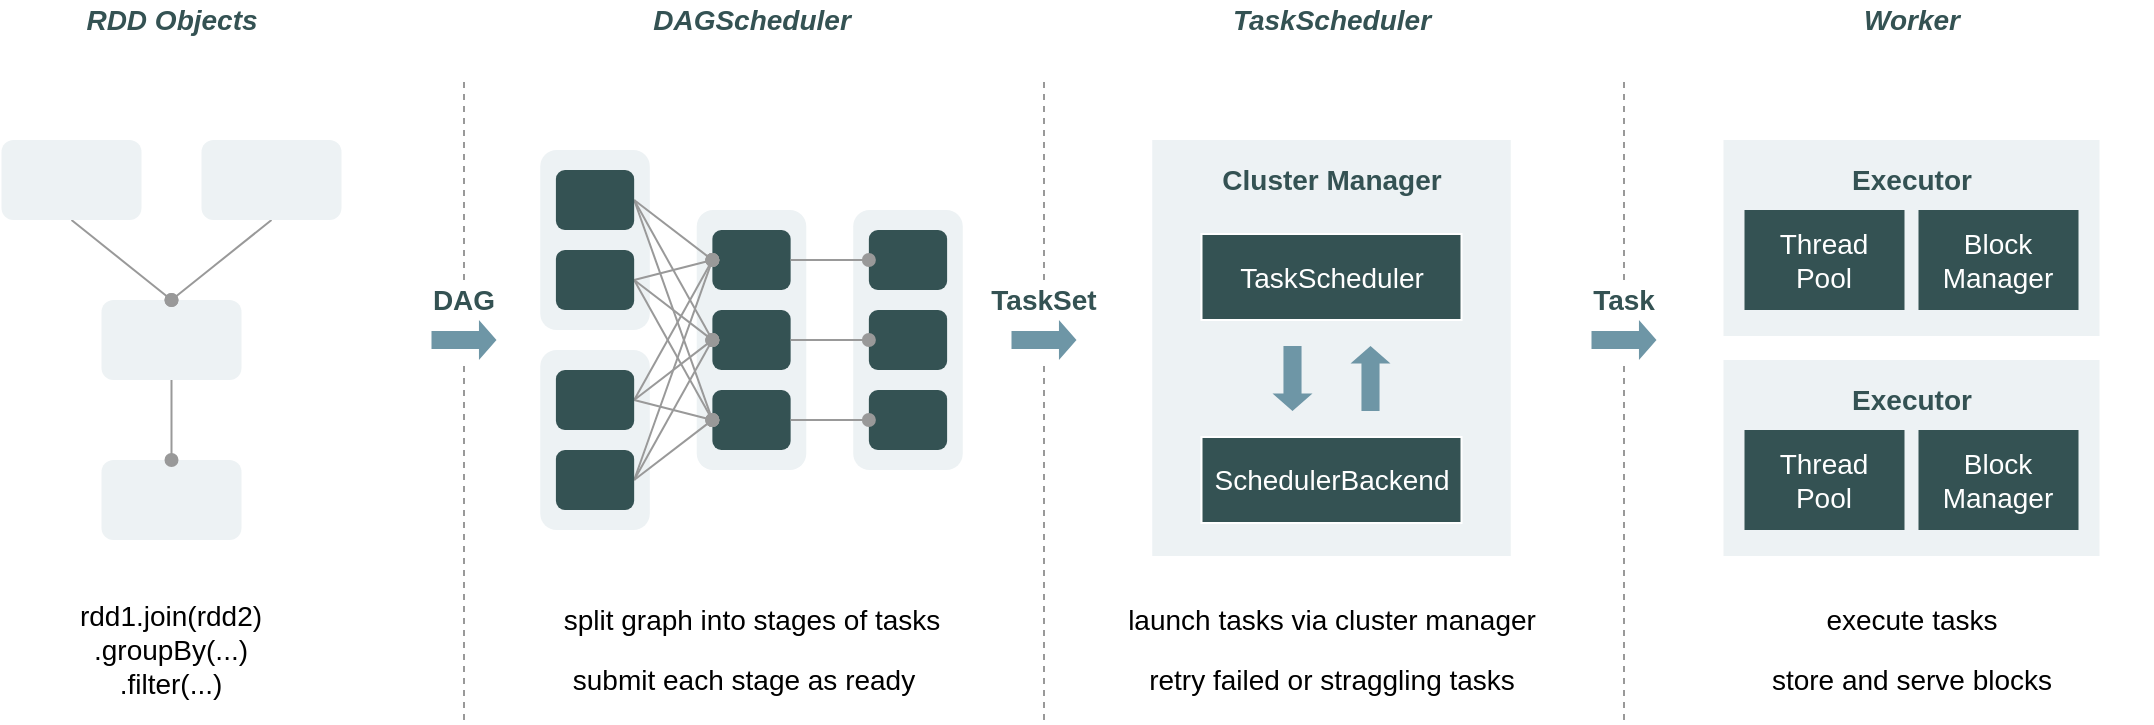 <mxfile scale="2" border="30">
    <diagram id="0QhtwqMjpmc_AO-MrRb4" name="第 1 页">
        <mxGraphModel dx="1767" dy="1015" grid="0" gridSize="10" guides="1" tooltips="1" connect="1" arrows="1" fold="1" page="1" pageScale="1" pageWidth="1654" pageHeight="2336" background="#FFFFFF" math="0" shadow="0">
            <root>
                <mxCell id="0"/>
                <mxCell id="1" parent="0"/>
                <mxCell id="570" value="" style="rounded=0;whiteSpace=wrap;html=1;fontSize=14;fontColor=#FFFFFF;strokeWidth=2;fillColor=#EDF2F4;strokeColor=none;" parent="1" vertex="1">
                    <mxGeometry x="644.13" y="110" width="179.25" height="208" as="geometry"/>
                </mxCell>
                <mxCell id="482" value="" style="rounded=1;whiteSpace=wrap;html=1;fillColor=#EDF2F4;strokeColor=none;" parent="1" vertex="1">
                    <mxGeometry x="118.75" y="270" width="70" height="40" as="geometry"/>
                </mxCell>
                <mxCell id="518" style="edgeStyle=none;rounded=0;sketch=0;orthogonalLoop=1;jettySize=auto;html=1;exitX=0.5;exitY=1;exitDx=0;exitDy=0;entryX=0.5;entryY=0;entryDx=0;entryDy=0;shadow=0;endArrow=oval;endFill=1;strokeColor=#999999;" parent="1" source="481" target="482" edge="1">
                    <mxGeometry relative="1" as="geometry"/>
                </mxCell>
                <mxCell id="481" value="" style="rounded=1;whiteSpace=wrap;html=1;fillColor=#EDF2F4;strokeColor=none;" parent="1" vertex="1">
                    <mxGeometry x="118.75" y="190" width="70" height="40" as="geometry"/>
                </mxCell>
                <mxCell id="516" style="edgeStyle=none;rounded=0;sketch=0;orthogonalLoop=1;jettySize=auto;html=1;exitX=0.5;exitY=1;exitDx=0;exitDy=0;entryX=0.5;entryY=0;entryDx=0;entryDy=0;shadow=0;endArrow=oval;endFill=1;strokeColor=#999999;" parent="1" source="479" target="481" edge="1">
                    <mxGeometry relative="1" as="geometry"/>
                </mxCell>
                <mxCell id="479" value="" style="rounded=1;whiteSpace=wrap;html=1;fillColor=#EDF2F4;strokeColor=none;" parent="1" vertex="1">
                    <mxGeometry x="68.75" y="110" width="70" height="40" as="geometry"/>
                </mxCell>
                <mxCell id="517" style="edgeStyle=none;rounded=0;sketch=0;orthogonalLoop=1;jettySize=auto;html=1;exitX=0.5;exitY=1;exitDx=0;exitDy=0;entryX=0.5;entryY=0;entryDx=0;entryDy=0;shadow=0;endArrow=oval;endFill=1;strokeColor=#999999;" parent="1" source="480" target="481" edge="1">
                    <mxGeometry relative="1" as="geometry"/>
                </mxCell>
                <mxCell id="480" value="" style="rounded=1;whiteSpace=wrap;html=1;fillColor=#EDF2F4;strokeColor=none;" parent="1" vertex="1">
                    <mxGeometry x="168.75" y="110" width="70" height="40" as="geometry"/>
                </mxCell>
                <mxCell id="515" value="" style="group" parent="1" vertex="1" connectable="0">
                    <mxGeometry x="338.13" y="115" width="211.25" height="190" as="geometry"/>
                </mxCell>
                <mxCell id="489" value="" style="rounded=1;whiteSpace=wrap;html=1;fillColor=#EDF2F4;strokeColor=none;" parent="515" vertex="1">
                    <mxGeometry x="78.241" y="30" width="54.769" height="130" as="geometry"/>
                </mxCell>
                <mxCell id="490" value="" style="rounded=1;whiteSpace=wrap;html=1;strokeColor=none;fillColor=#345253;" parent="515" vertex="1">
                    <mxGeometry x="86.065" y="80" width="39.12" height="30" as="geometry"/>
                </mxCell>
                <mxCell id="491" value="" style="rounded=1;whiteSpace=wrap;html=1;strokeColor=none;fillColor=#345253;" parent="515" vertex="1">
                    <mxGeometry x="86.065" y="40" width="39.12" height="30" as="geometry"/>
                </mxCell>
                <mxCell id="492" value="" style="rounded=1;whiteSpace=wrap;html=1;strokeColor=none;fillColor=#345253;" parent="515" vertex="1">
                    <mxGeometry x="86.065" y="120" width="39.12" height="30" as="geometry"/>
                </mxCell>
                <mxCell id="483" value="" style="rounded=1;whiteSpace=wrap;html=1;fillColor=#EDF2F4;strokeColor=none;" parent="515" vertex="1">
                    <mxGeometry width="54.769" height="90" as="geometry"/>
                </mxCell>
                <mxCell id="500" style="rounded=0;orthogonalLoop=1;jettySize=auto;html=1;exitX=1;exitY=0.5;exitDx=0;exitDy=0;endArrow=oval;endFill=1;strokeColor=#999999;entryX=0;entryY=0.5;entryDx=0;entryDy=0;" parent="515" source="484" target="491" edge="1">
                    <mxGeometry relative="1" as="geometry"/>
                </mxCell>
                <mxCell id="501" style="edgeStyle=none;rounded=0;orthogonalLoop=1;jettySize=auto;html=1;exitX=1;exitY=0.5;exitDx=0;exitDy=0;entryX=0;entryY=0.5;entryDx=0;entryDy=0;endArrow=oval;endFill=1;strokeColor=#999999;" parent="515" source="484" target="490" edge="1">
                    <mxGeometry relative="1" as="geometry"/>
                </mxCell>
                <mxCell id="502" style="edgeStyle=none;rounded=0;orthogonalLoop=1;jettySize=auto;html=1;exitX=1;exitY=0.5;exitDx=0;exitDy=0;entryX=0;entryY=0.5;entryDx=0;entryDy=0;endArrow=oval;endFill=1;strokeColor=#999999;shadow=0;sketch=0;" parent="515" source="484" target="492" edge="1">
                    <mxGeometry relative="1" as="geometry"/>
                </mxCell>
                <mxCell id="484" value="" style="rounded=1;whiteSpace=wrap;html=1;strokeColor=none;fillColor=#345253;" parent="515" vertex="1">
                    <mxGeometry x="7.824" y="10" width="39.12" height="30" as="geometry"/>
                </mxCell>
                <mxCell id="509" style="edgeStyle=none;rounded=0;sketch=0;orthogonalLoop=1;jettySize=auto;html=1;exitX=1;exitY=0.5;exitDx=0;exitDy=0;entryX=0;entryY=0.5;entryDx=0;entryDy=0;shadow=0;endArrow=oval;endFill=1;strokeColor=#999999;" parent="515" source="485" target="491" edge="1">
                    <mxGeometry relative="1" as="geometry"/>
                </mxCell>
                <mxCell id="510" style="edgeStyle=none;rounded=0;sketch=0;orthogonalLoop=1;jettySize=auto;html=1;exitX=1;exitY=0.5;exitDx=0;exitDy=0;shadow=0;endArrow=oval;endFill=1;strokeColor=#999999;" parent="515" source="485" edge="1">
                    <mxGeometry relative="1" as="geometry">
                        <mxPoint x="86.065" y="95" as="targetPoint"/>
                    </mxGeometry>
                </mxCell>
                <mxCell id="511" style="edgeStyle=none;rounded=0;sketch=0;orthogonalLoop=1;jettySize=auto;html=1;exitX=1;exitY=0.5;exitDx=0;exitDy=0;entryX=0;entryY=0.5;entryDx=0;entryDy=0;shadow=0;endArrow=oval;endFill=1;strokeColor=#999999;" parent="515" source="485" target="492" edge="1">
                    <mxGeometry relative="1" as="geometry"/>
                </mxCell>
                <mxCell id="485" value="" style="rounded=1;whiteSpace=wrap;html=1;strokeColor=none;fillColor=#345253;" parent="515" vertex="1">
                    <mxGeometry x="7.824" y="50" width="39.12" height="30" as="geometry"/>
                </mxCell>
                <mxCell id="486" value="" style="rounded=1;whiteSpace=wrap;html=1;fillColor=#EDF2F4;strokeColor=none;" parent="515" vertex="1">
                    <mxGeometry y="100" width="54.769" height="90" as="geometry"/>
                </mxCell>
                <mxCell id="506" style="edgeStyle=none;rounded=0;sketch=0;orthogonalLoop=1;jettySize=auto;html=1;shadow=0;endArrow=oval;endFill=1;strokeColor=#999999;exitX=1;exitY=0.5;exitDx=0;exitDy=0;" parent="515" source="487" edge="1">
                    <mxGeometry relative="1" as="geometry">
                        <mxPoint x="86.065" y="95" as="targetPoint"/>
                    </mxGeometry>
                </mxCell>
                <mxCell id="507" style="edgeStyle=none;rounded=0;sketch=0;orthogonalLoop=1;jettySize=auto;html=1;exitX=1;exitY=0.5;exitDx=0;exitDy=0;entryX=0;entryY=0.5;entryDx=0;entryDy=0;shadow=0;endArrow=oval;endFill=1;strokeColor=#999999;" parent="515" source="487" target="491" edge="1">
                    <mxGeometry relative="1" as="geometry"/>
                </mxCell>
                <mxCell id="508" style="edgeStyle=none;rounded=0;sketch=0;orthogonalLoop=1;jettySize=auto;html=1;exitX=1;exitY=0.5;exitDx=0;exitDy=0;entryX=0;entryY=0.5;entryDx=0;entryDy=0;shadow=0;endArrow=oval;endFill=1;strokeColor=#999999;" parent="515" source="487" target="492" edge="1">
                    <mxGeometry relative="1" as="geometry"/>
                </mxCell>
                <mxCell id="487" value="" style="rounded=1;whiteSpace=wrap;html=1;strokeColor=none;fillColor=#345253;" parent="515" vertex="1">
                    <mxGeometry x="7.824" y="110" width="39.12" height="30" as="geometry"/>
                </mxCell>
                <mxCell id="512" style="edgeStyle=none;rounded=0;sketch=0;orthogonalLoop=1;jettySize=auto;html=1;exitX=1;exitY=0.5;exitDx=0;exitDy=0;entryX=0;entryY=0.5;entryDx=0;entryDy=0;shadow=0;endArrow=oval;endFill=1;strokeColor=#999999;" parent="515" source="488" target="491" edge="1">
                    <mxGeometry relative="1" as="geometry"/>
                </mxCell>
                <mxCell id="513" style="edgeStyle=none;rounded=0;sketch=0;orthogonalLoop=1;jettySize=auto;html=1;exitX=1;exitY=0.5;exitDx=0;exitDy=0;shadow=0;endArrow=oval;endFill=1;strokeColor=#999999;" parent="515" source="488" edge="1">
                    <mxGeometry relative="1" as="geometry">
                        <mxPoint x="86.065" y="95" as="targetPoint"/>
                    </mxGeometry>
                </mxCell>
                <mxCell id="514" style="edgeStyle=none;rounded=0;sketch=0;orthogonalLoop=1;jettySize=auto;html=1;exitX=1;exitY=0.5;exitDx=0;exitDy=0;entryX=0;entryY=0.5;entryDx=0;entryDy=0;shadow=0;endArrow=oval;endFill=1;strokeColor=#999999;" parent="515" source="488" target="492" edge="1">
                    <mxGeometry relative="1" as="geometry"/>
                </mxCell>
                <mxCell id="488" value="" style="rounded=1;whiteSpace=wrap;html=1;strokeColor=none;fillColor=#345253;" parent="515" vertex="1">
                    <mxGeometry x="7.824" y="150" width="39.12" height="30" as="geometry"/>
                </mxCell>
                <mxCell id="493" value="" style="rounded=1;whiteSpace=wrap;html=1;fillColor=#EDF2F4;strokeColor=none;" parent="515" vertex="1">
                    <mxGeometry x="156.481" y="30" width="54.769" height="130" as="geometry"/>
                </mxCell>
                <mxCell id="494" value="" style="rounded=1;whiteSpace=wrap;html=1;strokeColor=none;fillColor=#345253;" parent="515" vertex="1">
                    <mxGeometry x="164.306" y="80" width="39.12" height="30" as="geometry"/>
                </mxCell>
                <mxCell id="495" value="" style="rounded=1;whiteSpace=wrap;html=1;strokeColor=none;fillColor=#345253;" parent="515" vertex="1">
                    <mxGeometry x="164.306" y="40" width="39.12" height="30" as="geometry"/>
                </mxCell>
                <mxCell id="496" value="" style="rounded=1;whiteSpace=wrap;html=1;strokeColor=none;fillColor=#345253;" parent="515" vertex="1">
                    <mxGeometry x="164.306" y="120" width="39.12" height="30" as="geometry"/>
                </mxCell>
                <mxCell id="497" style="edgeStyle=orthogonalEdgeStyle;rounded=0;orthogonalLoop=1;jettySize=auto;html=1;exitX=1;exitY=0.5;exitDx=0;exitDy=0;entryX=0;entryY=0.5;entryDx=0;entryDy=0;endArrow=oval;endFill=1;strokeColor=#999999;" parent="515" source="491" target="495" edge="1">
                    <mxGeometry relative="1" as="geometry"/>
                </mxCell>
                <mxCell id="498" style="edgeStyle=orthogonalEdgeStyle;rounded=0;orthogonalLoop=1;jettySize=auto;html=1;exitX=1;exitY=0.5;exitDx=0;exitDy=0;entryX=0;entryY=0.5;entryDx=0;entryDy=0;endArrow=oval;endFill=1;strokeColor=#999999;" parent="515" source="490" target="494" edge="1">
                    <mxGeometry relative="1" as="geometry"/>
                </mxCell>
                <mxCell id="499" style="edgeStyle=orthogonalEdgeStyle;rounded=0;orthogonalLoop=1;jettySize=auto;html=1;exitX=1;exitY=0.5;exitDx=0;exitDy=0;entryX=0;entryY=0.5;entryDx=0;entryDy=0;endArrow=oval;endFill=1;strokeColor=#999999;" parent="515" source="492" target="496" edge="1">
                    <mxGeometry relative="1" as="geometry"/>
                </mxCell>
                <mxCell id="519" value="" style="endArrow=none;html=1;shadow=0;strokeColor=#999999;dashed=1;startArrow=none;" parent="1" source="532" edge="1">
                    <mxGeometry width="50" height="50" relative="1" as="geometry">
                        <mxPoint x="300" y="400" as="sourcePoint"/>
                        <mxPoint x="300" y="80" as="targetPoint"/>
                    </mxGeometry>
                </mxCell>
                <mxCell id="520" value="RDD Objects" style="text;html=1;strokeColor=none;fillColor=none;align=center;verticalAlign=middle;whiteSpace=wrap;rounded=0;fontColor=#345253;fontStyle=3;fontSize=14;" parent="1" vertex="1">
                    <mxGeometry x="90" y="40" width="127.5" height="20" as="geometry"/>
                </mxCell>
                <mxCell id="521" value="DAGScheduler" style="text;html=1;strokeColor=none;fillColor=none;align=center;verticalAlign=middle;whiteSpace=wrap;rounded=0;fontColor=#345253;fontStyle=3;fontSize=14;" parent="1" vertex="1">
                    <mxGeometry x="380" y="40" width="127.5" height="20" as="geometry"/>
                </mxCell>
                <mxCell id="522" value="" style="endArrow=none;html=1;shadow=0;strokeColor=#999999;dashed=1;startArrow=none;" parent="1" source="537" edge="1">
                    <mxGeometry width="50" height="50" relative="1" as="geometry">
                        <mxPoint x="590" y="400" as="sourcePoint"/>
                        <mxPoint x="590" y="80" as="targetPoint"/>
                    </mxGeometry>
                </mxCell>
                <mxCell id="523" value="TaskScheduler" style="text;html=1;strokeColor=none;fillColor=none;align=center;verticalAlign=middle;whiteSpace=wrap;rounded=0;fontColor=#345253;fontStyle=3;fontSize=14;" parent="1" vertex="1">
                    <mxGeometry x="670" y="40" width="127.5" height="20" as="geometry"/>
                </mxCell>
                <mxCell id="524" value="Worker" style="text;html=1;strokeColor=none;fillColor=none;align=center;verticalAlign=middle;whiteSpace=wrap;rounded=0;fontColor=#345253;fontStyle=3;fontSize=14;" parent="1" vertex="1">
                    <mxGeometry x="960" y="40" width="127.5" height="20" as="geometry"/>
                </mxCell>
                <mxCell id="525" value="rdd1.join(rdd2)&lt;br&gt;.groupBy(...)&lt;br&gt;.filter(...)" style="text;html=1;strokeColor=none;fillColor=none;align=center;verticalAlign=middle;whiteSpace=wrap;rounded=0;fontSize=14;fontStyle=0" parent="1" vertex="1">
                    <mxGeometry x="91.25" y="330" width="125" height="70" as="geometry"/>
                </mxCell>
                <mxCell id="532" value="&lt;font color=&quot;#345253&quot;&gt;&lt;b&gt;DAG&lt;/b&gt;&lt;/font&gt;" style="text;html=1;strokeColor=none;fillColor=none;align=center;verticalAlign=middle;whiteSpace=wrap;rounded=0;fontSize=14;fontColor=#000000;" parent="1" vertex="1">
                    <mxGeometry x="280" y="180" width="40" height="20" as="geometry"/>
                </mxCell>
                <mxCell id="533" value="" style="endArrow=none;html=1;shadow=0;strokeColor=#999999;dashed=1;startArrow=none;" parent="1" source="534" target="532" edge="1">
                    <mxGeometry width="50" height="50" relative="1" as="geometry">
                        <mxPoint x="300" y="400" as="sourcePoint"/>
                        <mxPoint x="300" y="80" as="targetPoint"/>
                    </mxGeometry>
                </mxCell>
                <mxCell id="534" value="" style="shape=singleArrow;whiteSpace=wrap;html=1;fontSize=14;fontColor=#000000;arrowWidth=0.452;arrowSize=0.27;strokeColor=none;fillColor=#6E96A6;" parent="1" vertex="1">
                    <mxGeometry x="283.75" y="200" width="32.5" height="20" as="geometry"/>
                </mxCell>
                <mxCell id="535" value="" style="endArrow=none;html=1;shadow=0;strokeColor=#999999;dashed=1;" parent="1" target="534" edge="1">
                    <mxGeometry width="50" height="50" relative="1" as="geometry">
                        <mxPoint x="300" y="400" as="sourcePoint"/>
                        <mxPoint x="300" y="200" as="targetPoint"/>
                    </mxGeometry>
                </mxCell>
                <mxCell id="537" value="&lt;font color=&quot;#345253&quot;&gt;&lt;b&gt;TaskSet&lt;/b&gt;&lt;/font&gt;" style="text;html=1;strokeColor=none;fillColor=none;align=center;verticalAlign=middle;whiteSpace=wrap;rounded=0;fontSize=14;fontColor=#000000;" parent="1" vertex="1">
                    <mxGeometry x="570" y="180" width="40" height="20" as="geometry"/>
                </mxCell>
                <mxCell id="538" value="" style="endArrow=none;html=1;shadow=0;strokeColor=#999999;dashed=1;startArrow=none;" parent="1" source="536" target="537" edge="1">
                    <mxGeometry width="50" height="50" relative="1" as="geometry">
                        <mxPoint x="590" y="400" as="sourcePoint"/>
                        <mxPoint x="590" y="80" as="targetPoint"/>
                    </mxGeometry>
                </mxCell>
                <mxCell id="536" value="" style="shape=singleArrow;whiteSpace=wrap;html=1;fontSize=14;fontColor=#000000;arrowWidth=0.452;arrowSize=0.27;strokeColor=none;fillColor=#6E96A6;" parent="1" vertex="1">
                    <mxGeometry x="573.75" y="200" width="32.5" height="20" as="geometry"/>
                </mxCell>
                <mxCell id="539" value="" style="endArrow=none;html=1;shadow=0;strokeColor=#999999;dashed=1;" parent="1" target="536" edge="1">
                    <mxGeometry width="50" height="50" relative="1" as="geometry">
                        <mxPoint x="590" y="400" as="sourcePoint"/>
                        <mxPoint x="590" y="200" as="targetPoint"/>
                    </mxGeometry>
                </mxCell>
                <mxCell id="541" value="split graph into stages of tasks" style="text;html=1;strokeColor=none;fillColor=none;align=center;verticalAlign=middle;whiteSpace=wrap;rounded=0;fontSize=14;fontColor=#000000;" parent="1" vertex="1">
                    <mxGeometry x="323.76" y="340" width="240" height="20" as="geometry"/>
                </mxCell>
                <mxCell id="542" value="submit each stage as ready" style="text;html=1;strokeColor=none;fillColor=none;align=center;verticalAlign=middle;whiteSpace=wrap;rounded=0;fontSize=14;fontColor=#000000;" parent="1" vertex="1">
                    <mxGeometry x="320" y="370" width="240" height="20" as="geometry"/>
                </mxCell>
                <mxCell id="543" value="launch tasks via cluster manager" style="text;html=1;strokeColor=none;fillColor=none;align=center;verticalAlign=middle;whiteSpace=wrap;rounded=0;fontSize=14;fontColor=#000000;" parent="1" vertex="1">
                    <mxGeometry x="613.75" y="340" width="240" height="20" as="geometry"/>
                </mxCell>
                <mxCell id="544" value="retry failed or straggling tasks" style="text;html=1;strokeColor=none;fillColor=none;align=center;verticalAlign=middle;whiteSpace=wrap;rounded=0;fontSize=14;fontColor=#000000;" parent="1" vertex="1">
                    <mxGeometry x="613.75" y="370" width="240" height="20" as="geometry"/>
                </mxCell>
                <mxCell id="545" value="&lt;font style=&quot;font-size: 14px&quot;&gt;execute tasks&lt;/font&gt;" style="text;html=1;strokeColor=none;fillColor=none;align=center;verticalAlign=middle;whiteSpace=wrap;rounded=0;fontSize=14;fontColor=#000000;" parent="1" vertex="1">
                    <mxGeometry x="903.75" y="340" width="240" height="20" as="geometry"/>
                </mxCell>
                <mxCell id="546" value="store and serve blocks" style="text;html=1;strokeColor=none;fillColor=none;align=center;verticalAlign=middle;whiteSpace=wrap;rounded=0;fontSize=14;fontColor=#000000;" parent="1" vertex="1">
                    <mxGeometry x="903.75" y="370" width="240" height="20" as="geometry"/>
                </mxCell>
                <mxCell id="547" value="" style="endArrow=none;html=1;shadow=0;strokeColor=#999999;dashed=1;startArrow=none;" parent="1" source="548" edge="1">
                    <mxGeometry width="50" height="50" relative="1" as="geometry">
                        <mxPoint x="880" y="400" as="sourcePoint"/>
                        <mxPoint x="880" y="80" as="targetPoint"/>
                    </mxGeometry>
                </mxCell>
                <mxCell id="548" value="&lt;font color=&quot;#345253&quot;&gt;&lt;b&gt;Task&lt;/b&gt;&lt;/font&gt;" style="text;html=1;strokeColor=none;fillColor=none;align=center;verticalAlign=middle;whiteSpace=wrap;rounded=0;fontSize=14;fontColor=#000000;" parent="1" vertex="1">
                    <mxGeometry x="860" y="180" width="40" height="20" as="geometry"/>
                </mxCell>
                <mxCell id="549" value="" style="endArrow=none;html=1;shadow=0;strokeColor=#999999;dashed=1;startArrow=none;" parent="1" source="550" target="548" edge="1">
                    <mxGeometry width="50" height="50" relative="1" as="geometry">
                        <mxPoint x="880" y="400" as="sourcePoint"/>
                        <mxPoint x="880" y="80" as="targetPoint"/>
                    </mxGeometry>
                </mxCell>
                <mxCell id="550" value="" style="shape=singleArrow;whiteSpace=wrap;html=1;fontSize=14;fontColor=#000000;arrowWidth=0.452;arrowSize=0.27;strokeColor=none;fillColor=#6E96A6;" parent="1" vertex="1">
                    <mxGeometry x="863.75" y="200" width="32.5" height="20" as="geometry"/>
                </mxCell>
                <mxCell id="551" value="" style="endArrow=none;html=1;shadow=0;strokeColor=#999999;dashed=1;" parent="1" target="550" edge="1">
                    <mxGeometry width="50" height="50" relative="1" as="geometry">
                        <mxPoint x="880" y="400" as="sourcePoint"/>
                        <mxPoint x="880" y="200" as="targetPoint"/>
                    </mxGeometry>
                </mxCell>
                <mxCell id="553" value="" style="rounded=0;whiteSpace=wrap;html=1;fontSize=14;fontColor=#000000;fillColor=#EDF2F4;strokeColor=none;" parent="1" vertex="1">
                    <mxGeometry x="929.75" y="110" width="188" height="98" as="geometry"/>
                </mxCell>
                <mxCell id="557" value="&lt;font color=&quot;#345253&quot;&gt;Executor&lt;/font&gt;" style="text;html=1;strokeColor=none;fillColor=none;align=center;verticalAlign=middle;whiteSpace=wrap;rounded=0;fontSize=14;fontColor=#FFFFFF;fontStyle=1" parent="1" vertex="1">
                    <mxGeometry x="994.75" y="120" width="58" height="20" as="geometry"/>
                </mxCell>
                <mxCell id="559" value="" style="group" parent="1" vertex="1" connectable="0">
                    <mxGeometry x="940.25" y="145" width="167" height="50" as="geometry"/>
                </mxCell>
                <mxCell id="555" value="&lt;font style=&quot;font-size: 14px&quot;&gt;Block&lt;br&gt;Manager&lt;/font&gt;" style="rounded=0;whiteSpace=wrap;html=1;fontSize=14;strokeColor=none;fillColor=#345253;fontColor=#FFFFFF;" parent="559" vertex="1">
                    <mxGeometry x="87" width="80" height="50" as="geometry"/>
                </mxCell>
                <mxCell id="556" value="Thread&lt;br&gt;Pool" style="rounded=0;whiteSpace=wrap;html=1;fontSize=14;strokeColor=none;fillColor=#345253;fontColor=#FFFFFF;" parent="559" vertex="1">
                    <mxGeometry width="80" height="50" as="geometry"/>
                </mxCell>
                <mxCell id="560" value="" style="rounded=0;whiteSpace=wrap;html=1;fontSize=14;fontColor=#000000;fillColor=#EDF2F4;strokeColor=none;" parent="1" vertex="1">
                    <mxGeometry x="929.75" y="220" width="188" height="98" as="geometry"/>
                </mxCell>
                <mxCell id="561" value="&lt;font color=&quot;#345253&quot;&gt;Executor&lt;/font&gt;" style="text;html=1;strokeColor=none;fillColor=none;align=center;verticalAlign=middle;whiteSpace=wrap;rounded=0;fontSize=14;fontColor=#FFFFFF;fontStyle=1" parent="1" vertex="1">
                    <mxGeometry x="994.75" y="230" width="58" height="20" as="geometry"/>
                </mxCell>
                <mxCell id="562" value="" style="group" parent="1" vertex="1" connectable="0">
                    <mxGeometry x="940.25" y="255" width="167" height="50" as="geometry"/>
                </mxCell>
                <mxCell id="563" value="&lt;font style=&quot;font-size: 14px&quot;&gt;Block&lt;br&gt;Manager&lt;/font&gt;" style="rounded=0;whiteSpace=wrap;html=1;fontSize=14;strokeColor=none;fillColor=#345253;fontColor=#FFFFFF;" parent="562" vertex="1">
                    <mxGeometry x="87" width="80" height="50" as="geometry"/>
                </mxCell>
                <mxCell id="564" value="Thread&lt;br&gt;Pool" style="rounded=0;whiteSpace=wrap;html=1;fontSize=14;strokeColor=none;fillColor=#345253;fontColor=#FFFFFF;" parent="562" vertex="1">
                    <mxGeometry width="80" height="50" as="geometry"/>
                </mxCell>
                <mxCell id="569" value="SchedulerBackend" style="rounded=0;whiteSpace=wrap;html=1;fontSize=14;fontColor=#FFFFFF;strokeColor=#FFFFFF;fillColor=#345253;" parent="1" vertex="1">
                    <mxGeometry x="668.75" y="258.5" width="130" height="43" as="geometry"/>
                </mxCell>
                <mxCell id="572" value="&lt;font color=&quot;#345253&quot;&gt;Cluster Manager&lt;/font&gt;" style="text;html=1;strokeColor=none;fillColor=none;align=center;verticalAlign=middle;whiteSpace=wrap;rounded=0;fontSize=14;fontColor=#FFFFFF;fontStyle=1" parent="1" vertex="1">
                    <mxGeometry x="673.63" y="120" width="120.24" height="20" as="geometry"/>
                </mxCell>
                <mxCell id="573" value="TaskScheduler" style="rounded=0;whiteSpace=wrap;html=1;fontSize=14;fontColor=#FFFFFF;strokeColor=#FFFFFF;fillColor=#345253;" vertex="1" parent="1">
                    <mxGeometry x="668.75" y="157" width="130" height="43" as="geometry"/>
                </mxCell>
                <mxCell id="574" value="" style="shape=singleArrow;whiteSpace=wrap;html=1;fontSize=14;fontColor=#000000;arrowWidth=0.452;arrowSize=0.27;strokeColor=none;fillColor=#6E96A6;direction=south;" vertex="1" parent="1">
                    <mxGeometry x="704.25" y="213" width="20" height="32.5" as="geometry"/>
                </mxCell>
                <mxCell id="575" value="" style="shape=singleArrow;whiteSpace=wrap;html=1;fontSize=14;fontColor=#000000;arrowWidth=0.452;arrowSize=0.27;strokeColor=none;fillColor=#6E96A6;direction=north;" vertex="1" parent="1">
                    <mxGeometry x="743.25" y="213" width="20" height="32.5" as="geometry"/>
                </mxCell>
            </root>
        </mxGraphModel>
    </diagram>
</mxfile>